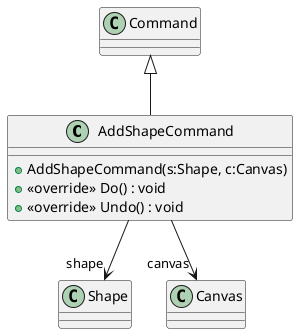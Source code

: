 @startuml
class AddShapeCommand {
    + AddShapeCommand(s:Shape, c:Canvas)
    + <<override>> Do() : void
    + <<override>> Undo() : void
}
Command <|-- AddShapeCommand
AddShapeCommand --> "shape" Shape
AddShapeCommand --> "canvas" Canvas
@enduml
